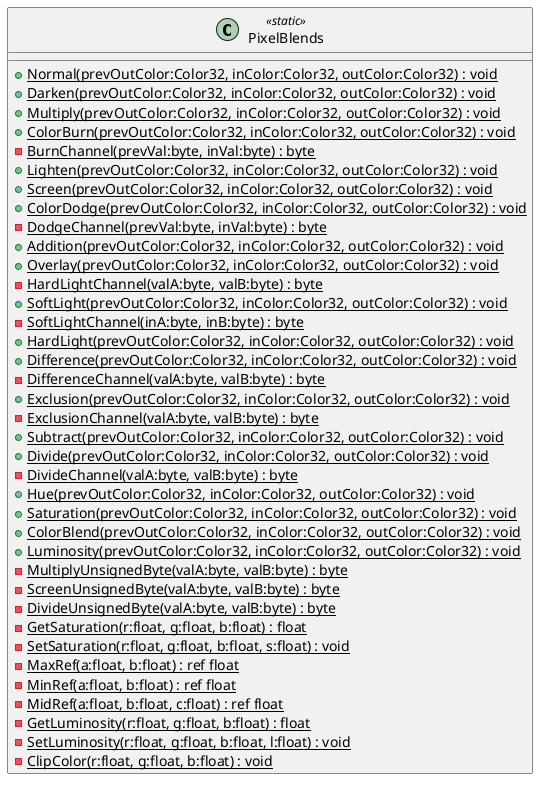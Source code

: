@startuml
class PixelBlends <<static>> {
    + {static} Normal(prevOutColor:Color32, inColor:Color32, outColor:Color32) : void
    + {static} Darken(prevOutColor:Color32, inColor:Color32, outColor:Color32) : void
    + {static} Multiply(prevOutColor:Color32, inColor:Color32, outColor:Color32) : void
    + {static} ColorBurn(prevOutColor:Color32, inColor:Color32, outColor:Color32) : void
    {static} - BurnChannel(prevVal:byte, inVal:byte) : byte
    + {static} Lighten(prevOutColor:Color32, inColor:Color32, outColor:Color32) : void
    + {static} Screen(prevOutColor:Color32, inColor:Color32, outColor:Color32) : void
    + {static} ColorDodge(prevOutColor:Color32, inColor:Color32, outColor:Color32) : void
    {static} - DodgeChannel(prevVal:byte, inVal:byte) : byte
    + {static} Addition(prevOutColor:Color32, inColor:Color32, outColor:Color32) : void
    + {static} Overlay(prevOutColor:Color32, inColor:Color32, outColor:Color32) : void
    {static} - HardLightChannel(valA:byte, valB:byte) : byte
    + {static} SoftLight(prevOutColor:Color32, inColor:Color32, outColor:Color32) : void
    {static} - SoftLightChannel(inA:byte, inB:byte) : byte
    + {static} HardLight(prevOutColor:Color32, inColor:Color32, outColor:Color32) : void
    + {static} Difference(prevOutColor:Color32, inColor:Color32, outColor:Color32) : void
    {static} - DifferenceChannel(valA:byte, valB:byte) : byte
    + {static} Exclusion(prevOutColor:Color32, inColor:Color32, outColor:Color32) : void
    {static} - ExclusionChannel(valA:byte, valB:byte) : byte
    + {static} Subtract(prevOutColor:Color32, inColor:Color32, outColor:Color32) : void
    + {static} Divide(prevOutColor:Color32, inColor:Color32, outColor:Color32) : void
    {static} - DivideChannel(valA:byte, valB:byte) : byte
    + {static} Hue(prevOutColor:Color32, inColor:Color32, outColor:Color32) : void
    + {static} Saturation(prevOutColor:Color32, inColor:Color32, outColor:Color32) : void
    + {static} ColorBlend(prevOutColor:Color32, inColor:Color32, outColor:Color32) : void
    + {static} Luminosity(prevOutColor:Color32, inColor:Color32, outColor:Color32) : void
    {static} - MultiplyUnsignedByte(valA:byte, valB:byte) : byte
    {static} - ScreenUnsignedByte(valA:byte, valB:byte) : byte
    {static} - DivideUnsignedByte(valA:byte, valB:byte) : byte
    {static} - GetSaturation(r:float, g:float, b:float) : float
    {static} - SetSaturation(r:float, g:float, b:float, s:float) : void
    {static} - MaxRef(a:float, b:float) : ref float
    {static} - MinRef(a:float, b:float) : ref float
    {static} - MidRef(a:float, b:float, c:float) : ref float
    {static} - GetLuminosity(r:float, g:float, b:float) : float
    {static} - SetLuminosity(r:float, g:float, b:float, l:float) : void
    {static} - ClipColor(r:float, g:float, b:float) : void
}
@enduml
